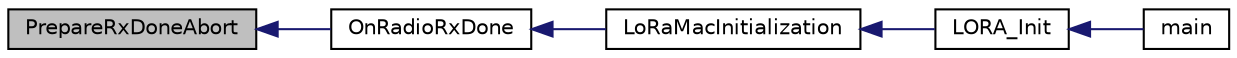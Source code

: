 digraph "PrepareRxDoneAbort"
{
  edge [fontname="Helvetica",fontsize="10",labelfontname="Helvetica",labelfontsize="10"];
  node [fontname="Helvetica",fontsize="10",shape=record];
  rankdir="LR";
  Node483 [label="PrepareRxDoneAbort",height=0.2,width=0.4,color="black", fillcolor="grey75", style="filled", fontcolor="black"];
  Node483 -> Node484 [dir="back",color="midnightblue",fontsize="10",style="solid",fontname="Helvetica"];
  Node484 [label="OnRadioRxDone",height=0.2,width=0.4,color="black", fillcolor="white", style="filled",URL="$_lo_ra_mac_8c.html#a34d9307ff02304a070ade799731ae0ed",tooltip="Function to be executed on Radio Rx Done event "];
  Node484 -> Node485 [dir="back",color="midnightblue",fontsize="10",style="solid",fontname="Helvetica"];
  Node485 [label="LoRaMacInitialization",height=0.2,width=0.4,color="black", fillcolor="white", style="filled",URL="$group___l_o_r_a_m_a_c.html#ga7ca445cf825e45999810b3991273eba5",tooltip="LoRaMAC layer initialization "];
  Node485 -> Node486 [dir="back",color="midnightblue",fontsize="10",style="solid",fontname="Helvetica"];
  Node486 [label="LORA_Init",height=0.2,width=0.4,color="black", fillcolor="white", style="filled",URL="$lora_8h.html#a60e6c21550fcaf1cadb87454348046ad",tooltip="Lora Initialisation "];
  Node486 -> Node487 [dir="back",color="midnightblue",fontsize="10",style="solid",fontname="Helvetica"];
  Node487 [label="main",height=0.2,width=0.4,color="black", fillcolor="white", style="filled",URL="$main_8c.html#a840291bc02cba5474a4cb46a9b9566fe",tooltip="Main program "];
}
